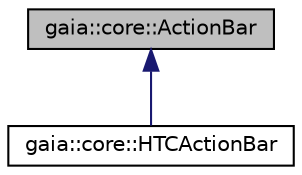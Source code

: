 digraph G
{
  edge [fontname="Helvetica",fontsize="10",labelfontname="Helvetica",labelfontsize="10"];
  node [fontname="Helvetica",fontsize="10",shape=record];
  Node1 [label="gaia::core::ActionBar",height=0.2,width=0.4,color="black", fillcolor="grey75", style="filled" fontcolor="black"];
  Node1 -> Node2 [dir=back,color="midnightblue",fontsize="10",style="solid",fontname="Helvetica"];
  Node2 [label="gaia::core::HTCActionBar",height=0.2,width=0.4,color="black", fillcolor="white", style="filled",URL="$d5/ddb/classgaia_1_1core_1_1_h_t_c_action_bar.html"];
}
